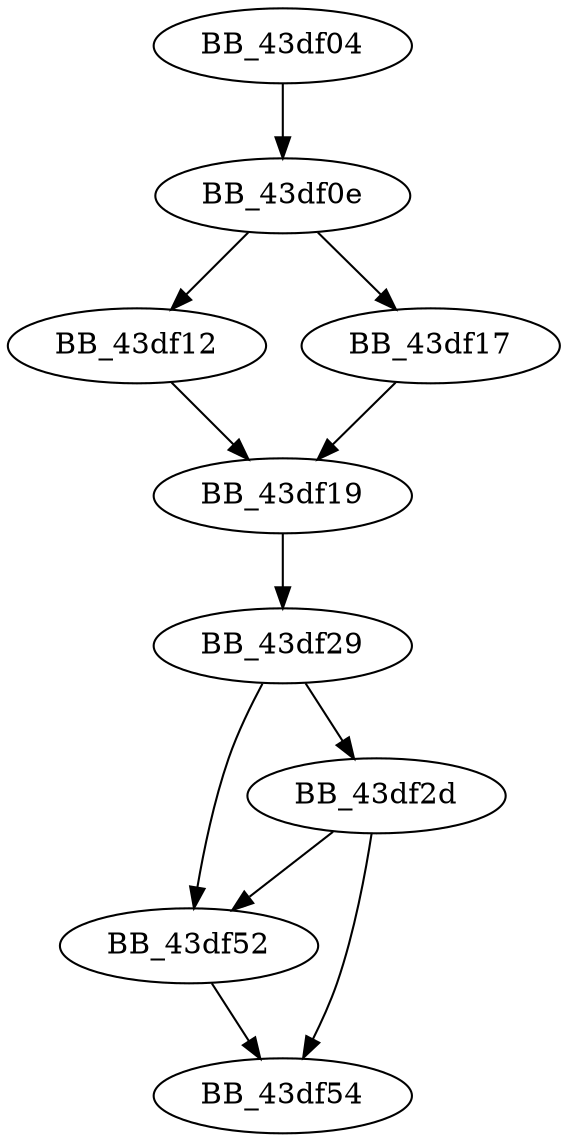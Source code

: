 DiGraph unknown_libname_69{
BB_43df04->BB_43df0e
BB_43df0e->BB_43df12
BB_43df0e->BB_43df17
BB_43df12->BB_43df19
BB_43df17->BB_43df19
BB_43df19->BB_43df29
BB_43df29->BB_43df2d
BB_43df29->BB_43df52
BB_43df2d->BB_43df52
BB_43df2d->BB_43df54
BB_43df52->BB_43df54
}
